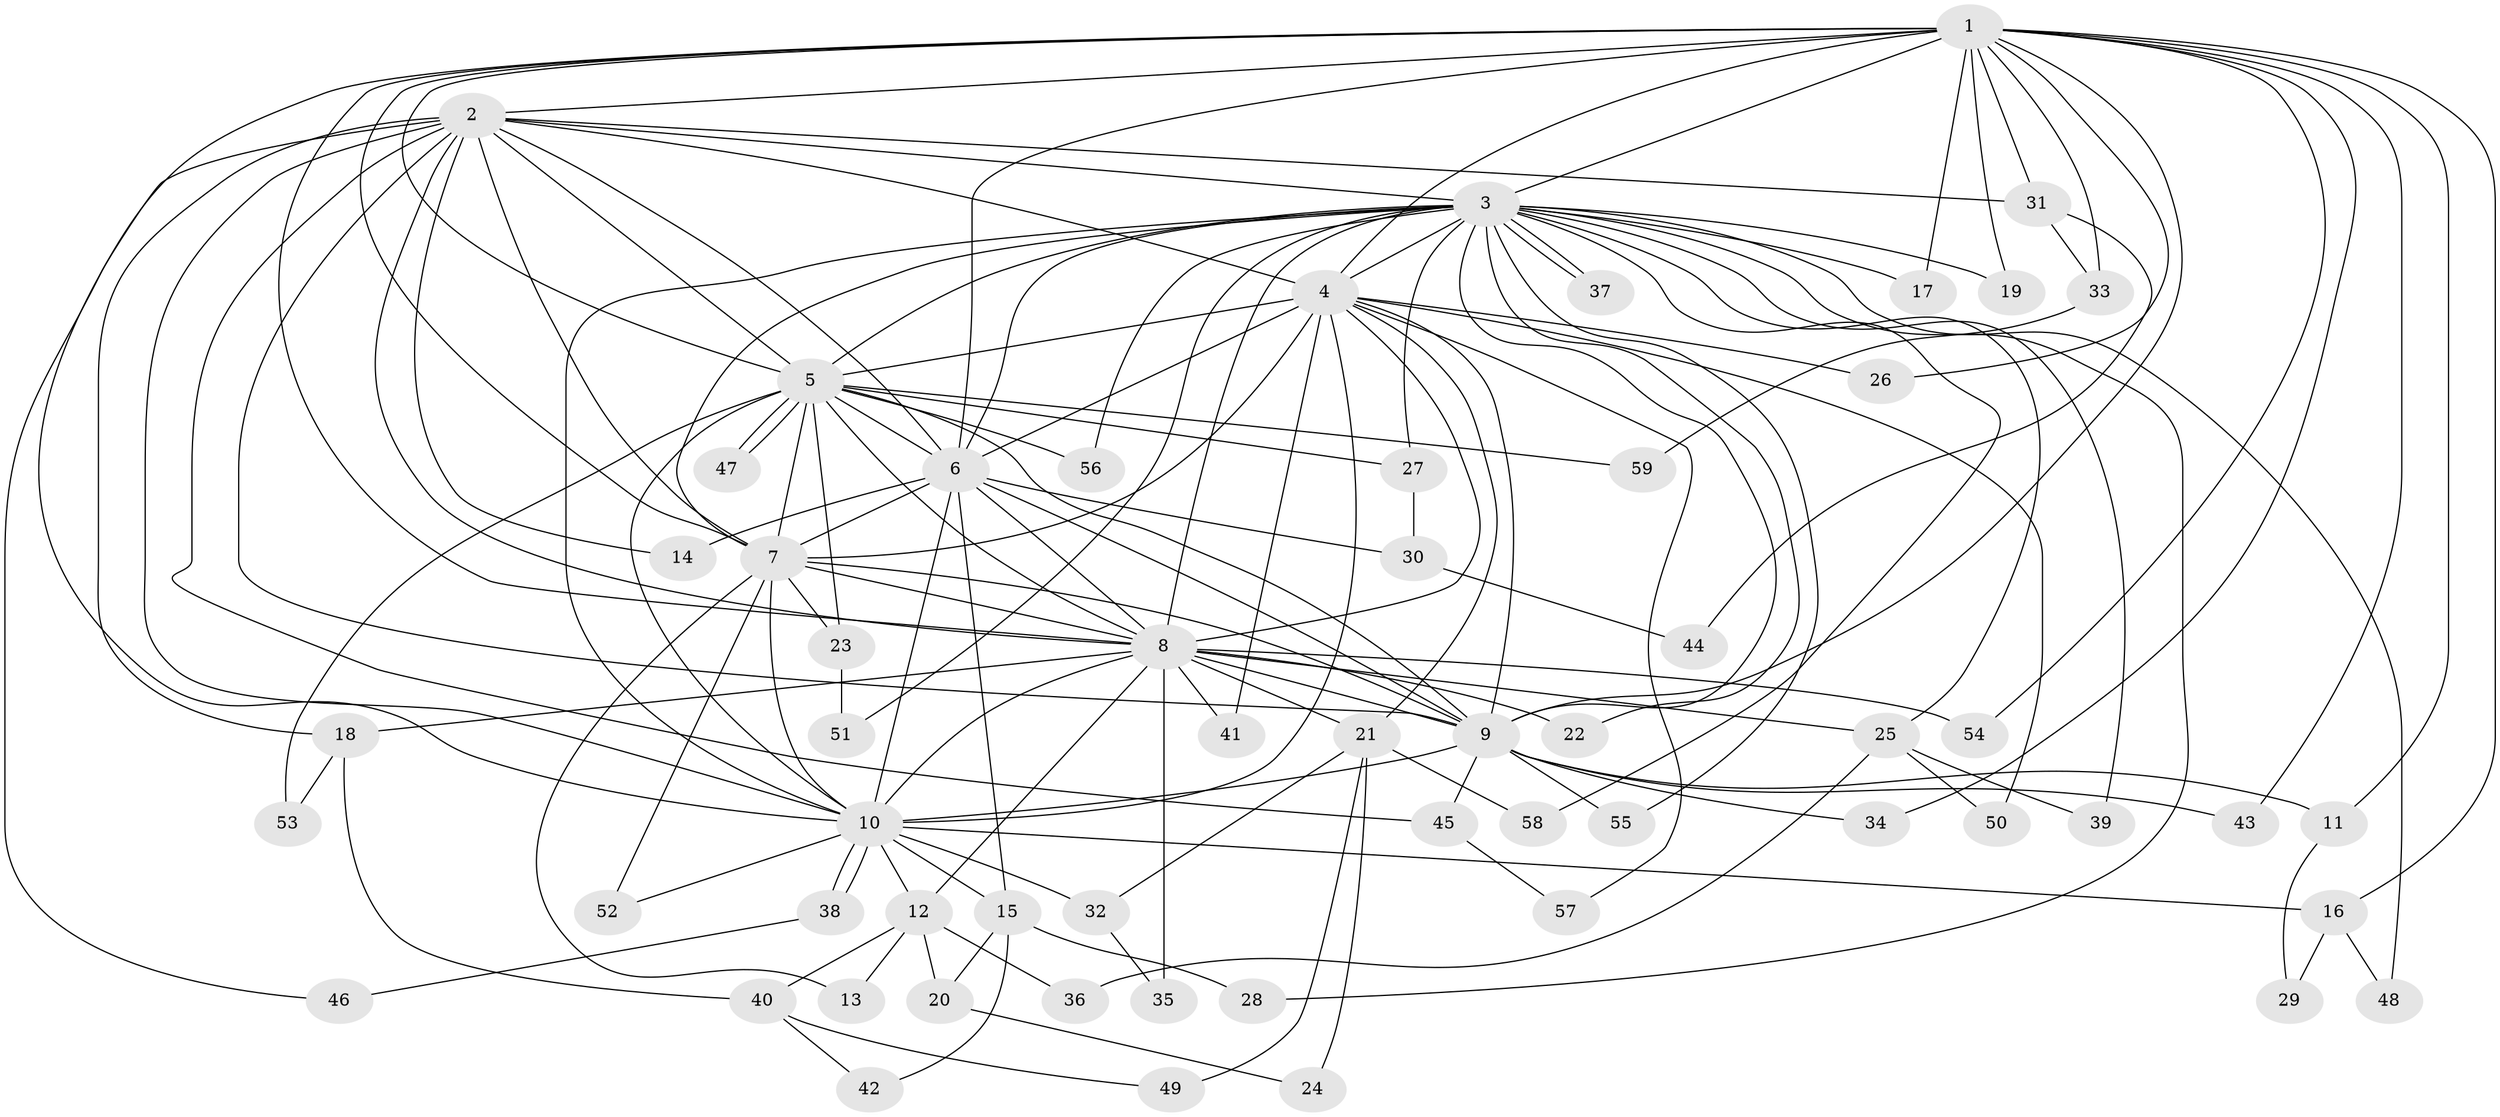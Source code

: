 // Generated by graph-tools (version 1.1) at 2025/14/03/09/25 04:14:04]
// undirected, 59 vertices, 143 edges
graph export_dot {
graph [start="1"]
  node [color=gray90,style=filled];
  1;
  2;
  3;
  4;
  5;
  6;
  7;
  8;
  9;
  10;
  11;
  12;
  13;
  14;
  15;
  16;
  17;
  18;
  19;
  20;
  21;
  22;
  23;
  24;
  25;
  26;
  27;
  28;
  29;
  30;
  31;
  32;
  33;
  34;
  35;
  36;
  37;
  38;
  39;
  40;
  41;
  42;
  43;
  44;
  45;
  46;
  47;
  48;
  49;
  50;
  51;
  52;
  53;
  54;
  55;
  56;
  57;
  58;
  59;
  1 -- 2;
  1 -- 3;
  1 -- 4;
  1 -- 5;
  1 -- 6;
  1 -- 7;
  1 -- 8;
  1 -- 9;
  1 -- 10;
  1 -- 11;
  1 -- 16;
  1 -- 17;
  1 -- 19;
  1 -- 26;
  1 -- 31;
  1 -- 33;
  1 -- 34;
  1 -- 43;
  1 -- 54;
  2 -- 3;
  2 -- 4;
  2 -- 5;
  2 -- 6;
  2 -- 7;
  2 -- 8;
  2 -- 9;
  2 -- 10;
  2 -- 14;
  2 -- 18;
  2 -- 31;
  2 -- 45;
  2 -- 46;
  3 -- 4;
  3 -- 5;
  3 -- 6;
  3 -- 7;
  3 -- 8;
  3 -- 9;
  3 -- 10;
  3 -- 17;
  3 -- 19;
  3 -- 22;
  3 -- 25;
  3 -- 27;
  3 -- 28;
  3 -- 37;
  3 -- 37;
  3 -- 39;
  3 -- 48;
  3 -- 51;
  3 -- 55;
  3 -- 56;
  3 -- 58;
  4 -- 5;
  4 -- 6;
  4 -- 7;
  4 -- 8;
  4 -- 9;
  4 -- 10;
  4 -- 21;
  4 -- 26;
  4 -- 41;
  4 -- 50;
  4 -- 57;
  5 -- 6;
  5 -- 7;
  5 -- 8;
  5 -- 9;
  5 -- 10;
  5 -- 23;
  5 -- 27;
  5 -- 47;
  5 -- 47;
  5 -- 53;
  5 -- 56;
  5 -- 59;
  6 -- 7;
  6 -- 8;
  6 -- 9;
  6 -- 10;
  6 -- 14;
  6 -- 15;
  6 -- 30;
  7 -- 8;
  7 -- 9;
  7 -- 10;
  7 -- 13;
  7 -- 23;
  7 -- 52;
  8 -- 9;
  8 -- 10;
  8 -- 12;
  8 -- 18;
  8 -- 21;
  8 -- 22;
  8 -- 25;
  8 -- 35;
  8 -- 41;
  8 -- 54;
  9 -- 10;
  9 -- 11;
  9 -- 34;
  9 -- 43;
  9 -- 45;
  9 -- 55;
  10 -- 12;
  10 -- 15;
  10 -- 16;
  10 -- 32;
  10 -- 38;
  10 -- 38;
  10 -- 52;
  11 -- 29;
  12 -- 13;
  12 -- 20;
  12 -- 36;
  12 -- 40;
  15 -- 20;
  15 -- 28;
  15 -- 42;
  16 -- 29;
  16 -- 48;
  18 -- 40;
  18 -- 53;
  20 -- 24;
  21 -- 24;
  21 -- 32;
  21 -- 49;
  21 -- 58;
  23 -- 51;
  25 -- 36;
  25 -- 39;
  25 -- 50;
  27 -- 30;
  30 -- 44;
  31 -- 33;
  31 -- 44;
  32 -- 35;
  33 -- 59;
  38 -- 46;
  40 -- 42;
  40 -- 49;
  45 -- 57;
}
